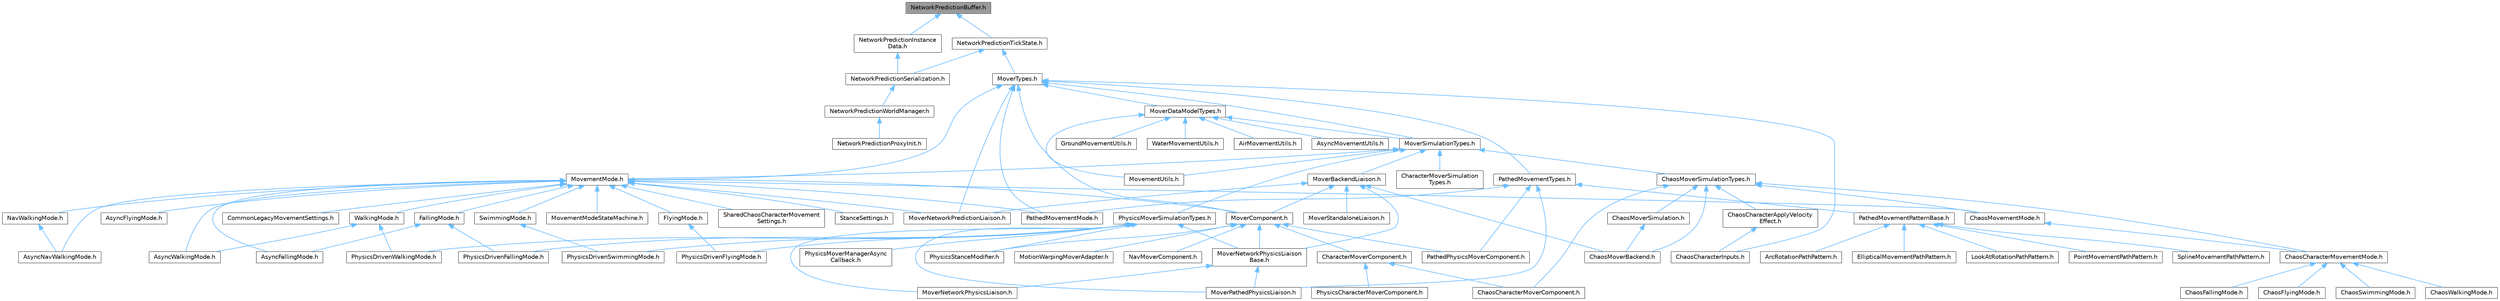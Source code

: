 digraph "NetworkPredictionBuffer.h"
{
 // INTERACTIVE_SVG=YES
 // LATEX_PDF_SIZE
  bgcolor="transparent";
  edge [fontname=Helvetica,fontsize=10,labelfontname=Helvetica,labelfontsize=10];
  node [fontname=Helvetica,fontsize=10,shape=box,height=0.2,width=0.4];
  Node1 [id="Node000001",label="NetworkPredictionBuffer.h",height=0.2,width=0.4,color="gray40", fillcolor="grey60", style="filled", fontcolor="black",tooltip=" "];
  Node1 -> Node2 [id="edge1_Node000001_Node000002",dir="back",color="steelblue1",style="solid",tooltip=" "];
  Node2 [id="Node000002",label="NetworkPredictionInstance\lData.h",height=0.2,width=0.4,color="grey40", fillcolor="white", style="filled",URL="$d5/dac/NetworkPredictionInstanceData_8h.html",tooltip=" "];
  Node2 -> Node3 [id="edge2_Node000002_Node000003",dir="back",color="steelblue1",style="solid",tooltip=" "];
  Node3 [id="Node000003",label="NetworkPredictionSerialization.h",height=0.2,width=0.4,color="grey40", fillcolor="white", style="filled",URL="$d8/db2/NetworkPredictionSerialization_8h.html",tooltip=" "];
  Node3 -> Node4 [id="edge3_Node000003_Node000004",dir="back",color="steelblue1",style="solid",tooltip=" "];
  Node4 [id="Node000004",label="NetworkPredictionWorldManager.h",height=0.2,width=0.4,color="grey40", fillcolor="white", style="filled",URL="$d6/dab/NetworkPredictionWorldManager_8h.html",tooltip=" "];
  Node4 -> Node5 [id="edge4_Node000004_Node000005",dir="back",color="steelblue1",style="solid",tooltip=" "];
  Node5 [id="Node000005",label="NetworkPredictionProxyInit.h",height=0.2,width=0.4,color="grey40", fillcolor="white", style="filled",URL="$da/d98/NetworkPredictionProxyInit_8h.html",tooltip=" "];
  Node1 -> Node6 [id="edge5_Node000001_Node000006",dir="back",color="steelblue1",style="solid",tooltip=" "];
  Node6 [id="Node000006",label="NetworkPredictionTickState.h",height=0.2,width=0.4,color="grey40", fillcolor="white", style="filled",URL="$de/dea/NetworkPredictionTickState_8h.html",tooltip=" "];
  Node6 -> Node7 [id="edge6_Node000006_Node000007",dir="back",color="steelblue1",style="solid",tooltip=" "];
  Node7 [id="Node000007",label="MoverTypes.h",height=0.2,width=0.4,color="grey40", fillcolor="white", style="filled",URL="$dd/d3e/MoverTypes_8h.html",tooltip=" "];
  Node7 -> Node8 [id="edge7_Node000007_Node000008",dir="back",color="steelblue1",style="solid",tooltip=" "];
  Node8 [id="Node000008",label="ChaosCharacterInputs.h",height=0.2,width=0.4,color="grey40", fillcolor="white", style="filled",URL="$de/dde/ChaosCharacterInputs_8h.html",tooltip=" "];
  Node7 -> Node9 [id="edge8_Node000007_Node000009",dir="back",color="steelblue1",style="solid",tooltip=" "];
  Node9 [id="Node000009",label="MovementMode.h",height=0.2,width=0.4,color="grey40", fillcolor="white", style="filled",URL="$d1/de0/MovementMode_8h.html",tooltip=" "];
  Node9 -> Node10 [id="edge9_Node000009_Node000010",dir="back",color="steelblue1",style="solid",tooltip=" "];
  Node10 [id="Node000010",label="AsyncFallingMode.h",height=0.2,width=0.4,color="grey40", fillcolor="white", style="filled",URL="$db/dd0/AsyncFallingMode_8h.html",tooltip=" "];
  Node9 -> Node11 [id="edge10_Node000009_Node000011",dir="back",color="steelblue1",style="solid",tooltip=" "];
  Node11 [id="Node000011",label="AsyncFlyingMode.h",height=0.2,width=0.4,color="grey40", fillcolor="white", style="filled",URL="$d9/d2e/AsyncFlyingMode_8h.html",tooltip=" "];
  Node9 -> Node12 [id="edge11_Node000009_Node000012",dir="back",color="steelblue1",style="solid",tooltip=" "];
  Node12 [id="Node000012",label="AsyncNavWalkingMode.h",height=0.2,width=0.4,color="grey40", fillcolor="white", style="filled",URL="$d2/d88/AsyncNavWalkingMode_8h.html",tooltip=" "];
  Node9 -> Node13 [id="edge12_Node000009_Node000013",dir="back",color="steelblue1",style="solid",tooltip=" "];
  Node13 [id="Node000013",label="AsyncWalkingMode.h",height=0.2,width=0.4,color="grey40", fillcolor="white", style="filled",URL="$de/daa/AsyncWalkingMode_8h.html",tooltip=" "];
  Node9 -> Node14 [id="edge13_Node000009_Node000014",dir="back",color="steelblue1",style="solid",tooltip=" "];
  Node14 [id="Node000014",label="ChaosMovementMode.h",height=0.2,width=0.4,color="grey40", fillcolor="white", style="filled",URL="$d4/dae/ChaosMovementMode_8h.html",tooltip=" "];
  Node14 -> Node15 [id="edge14_Node000014_Node000015",dir="back",color="steelblue1",style="solid",tooltip=" "];
  Node15 [id="Node000015",label="ChaosCharacterMovementMode.h",height=0.2,width=0.4,color="grey40", fillcolor="white", style="filled",URL="$d2/d17/ChaosCharacterMovementMode_8h.html",tooltip=" "];
  Node15 -> Node16 [id="edge15_Node000015_Node000016",dir="back",color="steelblue1",style="solid",tooltip=" "];
  Node16 [id="Node000016",label="ChaosFallingMode.h",height=0.2,width=0.4,color="grey40", fillcolor="white", style="filled",URL="$dd/d96/ChaosFallingMode_8h.html",tooltip=" "];
  Node15 -> Node17 [id="edge16_Node000015_Node000017",dir="back",color="steelblue1",style="solid",tooltip=" "];
  Node17 [id="Node000017",label="ChaosFlyingMode.h",height=0.2,width=0.4,color="grey40", fillcolor="white", style="filled",URL="$db/dc0/ChaosFlyingMode_8h.html",tooltip=" "];
  Node15 -> Node18 [id="edge17_Node000015_Node000018",dir="back",color="steelblue1",style="solid",tooltip=" "];
  Node18 [id="Node000018",label="ChaosSwimmingMode.h",height=0.2,width=0.4,color="grey40", fillcolor="white", style="filled",URL="$da/d25/ChaosSwimmingMode_8h.html",tooltip=" "];
  Node15 -> Node19 [id="edge18_Node000015_Node000019",dir="back",color="steelblue1",style="solid",tooltip=" "];
  Node19 [id="Node000019",label="ChaosWalkingMode.h",height=0.2,width=0.4,color="grey40", fillcolor="white", style="filled",URL="$da/dcd/ChaosWalkingMode_8h.html",tooltip=" "];
  Node9 -> Node20 [id="edge19_Node000009_Node000020",dir="back",color="steelblue1",style="solid",tooltip=" "];
  Node20 [id="Node000020",label="CommonLegacyMovementSettings.h",height=0.2,width=0.4,color="grey40", fillcolor="white", style="filled",URL="$d3/d61/CommonLegacyMovementSettings_8h.html",tooltip=" "];
  Node9 -> Node21 [id="edge20_Node000009_Node000021",dir="back",color="steelblue1",style="solid",tooltip=" "];
  Node21 [id="Node000021",label="FallingMode.h",height=0.2,width=0.4,color="grey40", fillcolor="white", style="filled",URL="$d8/ddd/FallingMode_8h.html",tooltip=" "];
  Node21 -> Node10 [id="edge21_Node000021_Node000010",dir="back",color="steelblue1",style="solid",tooltip=" "];
  Node21 -> Node22 [id="edge22_Node000021_Node000022",dir="back",color="steelblue1",style="solid",tooltip=" "];
  Node22 [id="Node000022",label="PhysicsDrivenFallingMode.h",height=0.2,width=0.4,color="grey40", fillcolor="white", style="filled",URL="$de/d7a/PhysicsDrivenFallingMode_8h.html",tooltip=" "];
  Node9 -> Node23 [id="edge23_Node000009_Node000023",dir="back",color="steelblue1",style="solid",tooltip=" "];
  Node23 [id="Node000023",label="FlyingMode.h",height=0.2,width=0.4,color="grey40", fillcolor="white", style="filled",URL="$d8/def/FlyingMode_8h.html",tooltip=" "];
  Node23 -> Node24 [id="edge24_Node000023_Node000024",dir="back",color="steelblue1",style="solid",tooltip=" "];
  Node24 [id="Node000024",label="PhysicsDrivenFlyingMode.h",height=0.2,width=0.4,color="grey40", fillcolor="white", style="filled",URL="$d4/d63/PhysicsDrivenFlyingMode_8h.html",tooltip=" "];
  Node9 -> Node25 [id="edge25_Node000009_Node000025",dir="back",color="steelblue1",style="solid",tooltip=" "];
  Node25 [id="Node000025",label="MovementModeStateMachine.h",height=0.2,width=0.4,color="grey40", fillcolor="white", style="filled",URL="$d0/d36/MovementModeStateMachine_8h.html",tooltip=" "];
  Node9 -> Node26 [id="edge26_Node000009_Node000026",dir="back",color="steelblue1",style="solid",tooltip=" "];
  Node26 [id="Node000026",label="MoverComponent.h",height=0.2,width=0.4,color="grey40", fillcolor="white", style="filled",URL="$dc/d95/MoverComponent_8h.html",tooltip=" "];
  Node26 -> Node27 [id="edge27_Node000026_Node000027",dir="back",color="steelblue1",style="solid",tooltip=" "];
  Node27 [id="Node000027",label="CharacterMoverComponent.h",height=0.2,width=0.4,color="grey40", fillcolor="white", style="filled",URL="$d2/d92/CharacterMoverComponent_8h.html",tooltip=" "];
  Node27 -> Node28 [id="edge28_Node000027_Node000028",dir="back",color="steelblue1",style="solid",tooltip=" "];
  Node28 [id="Node000028",label="ChaosCharacterMoverComponent.h",height=0.2,width=0.4,color="grey40", fillcolor="white", style="filled",URL="$d5/dd2/ChaosCharacterMoverComponent_8h.html",tooltip=" "];
  Node27 -> Node29 [id="edge29_Node000027_Node000029",dir="back",color="steelblue1",style="solid",tooltip=" "];
  Node29 [id="Node000029",label="PhysicsCharacterMoverComponent.h",height=0.2,width=0.4,color="grey40", fillcolor="white", style="filled",URL="$d6/d99/PhysicsCharacterMoverComponent_8h.html",tooltip=" "];
  Node26 -> Node30 [id="edge30_Node000026_Node000030",dir="back",color="steelblue1",style="solid",tooltip=" "];
  Node30 [id="Node000030",label="MotionWarpingMoverAdapter.h",height=0.2,width=0.4,color="grey40", fillcolor="white", style="filled",URL="$d2/dbb/MotionWarpingMoverAdapter_8h.html",tooltip=" "];
  Node26 -> Node31 [id="edge31_Node000026_Node000031",dir="back",color="steelblue1",style="solid",tooltip=" "];
  Node31 [id="Node000031",label="MoverNetworkPhysicsLiaison\lBase.h",height=0.2,width=0.4,color="grey40", fillcolor="white", style="filled",URL="$d6/d54/MoverNetworkPhysicsLiaisonBase_8h.html",tooltip=" "];
  Node31 -> Node32 [id="edge32_Node000031_Node000032",dir="back",color="steelblue1",style="solid",tooltip=" "];
  Node32 [id="Node000032",label="MoverNetworkPhysicsLiaison.h",height=0.2,width=0.4,color="grey40", fillcolor="white", style="filled",URL="$d7/d6a/MoverNetworkPhysicsLiaison_8h.html",tooltip=" "];
  Node31 -> Node33 [id="edge33_Node000031_Node000033",dir="back",color="steelblue1",style="solid",tooltip=" "];
  Node33 [id="Node000033",label="MoverPathedPhysicsLiaison.h",height=0.2,width=0.4,color="grey40", fillcolor="white", style="filled",URL="$d8/d2d/MoverPathedPhysicsLiaison_8h.html",tooltip=" "];
  Node26 -> Node34 [id="edge34_Node000026_Node000034",dir="back",color="steelblue1",style="solid",tooltip=" "];
  Node34 [id="Node000034",label="NavMoverComponent.h",height=0.2,width=0.4,color="grey40", fillcolor="white", style="filled",URL="$df/dbc/NavMoverComponent_8h.html",tooltip=" "];
  Node26 -> Node35 [id="edge35_Node000026_Node000035",dir="back",color="steelblue1",style="solid",tooltip=" "];
  Node35 [id="Node000035",label="PathedPhysicsMoverComponent.h",height=0.2,width=0.4,color="grey40", fillcolor="white", style="filled",URL="$d2/dea/PathedPhysicsMoverComponent_8h.html",tooltip=" "];
  Node26 -> Node36 [id="edge36_Node000026_Node000036",dir="back",color="steelblue1",style="solid",tooltip=" "];
  Node36 [id="Node000036",label="PhysicsStanceModifier.h",height=0.2,width=0.4,color="grey40", fillcolor="white", style="filled",URL="$dc/d04/PhysicsStanceModifier_8h.html",tooltip=" "];
  Node9 -> Node37 [id="edge37_Node000009_Node000037",dir="back",color="steelblue1",style="solid",tooltip=" "];
  Node37 [id="Node000037",label="MoverNetworkPredictionLiaison.h",height=0.2,width=0.4,color="grey40", fillcolor="white", style="filled",URL="$d3/da4/MoverNetworkPredictionLiaison_8h.html",tooltip=" "];
  Node9 -> Node38 [id="edge38_Node000009_Node000038",dir="back",color="steelblue1",style="solid",tooltip=" "];
  Node38 [id="Node000038",label="NavWalkingMode.h",height=0.2,width=0.4,color="grey40", fillcolor="white", style="filled",URL="$d3/d7f/NavWalkingMode_8h.html",tooltip=" "];
  Node38 -> Node12 [id="edge39_Node000038_Node000012",dir="back",color="steelblue1",style="solid",tooltip=" "];
  Node9 -> Node39 [id="edge40_Node000009_Node000039",dir="back",color="steelblue1",style="solid",tooltip=" "];
  Node39 [id="Node000039",label="PathedMovementMode.h",height=0.2,width=0.4,color="grey40", fillcolor="white", style="filled",URL="$d7/de0/PathedMovementMode_8h.html",tooltip=" "];
  Node9 -> Node40 [id="edge41_Node000009_Node000040",dir="back",color="steelblue1",style="solid",tooltip=" "];
  Node40 [id="Node000040",label="SharedChaosCharacterMovement\lSettings.h",height=0.2,width=0.4,color="grey40", fillcolor="white", style="filled",URL="$dc/d61/SharedChaosCharacterMovementSettings_8h.html",tooltip=" "];
  Node9 -> Node41 [id="edge42_Node000009_Node000041",dir="back",color="steelblue1",style="solid",tooltip=" "];
  Node41 [id="Node000041",label="StanceSettings.h",height=0.2,width=0.4,color="grey40", fillcolor="white", style="filled",URL="$d4/dcf/StanceSettings_8h.html",tooltip=" "];
  Node9 -> Node42 [id="edge43_Node000009_Node000042",dir="back",color="steelblue1",style="solid",tooltip=" "];
  Node42 [id="Node000042",label="SwimmingMode.h",height=0.2,width=0.4,color="grey40", fillcolor="white", style="filled",URL="$de/d41/SwimmingMode_8h.html",tooltip=" "];
  Node42 -> Node43 [id="edge44_Node000042_Node000043",dir="back",color="steelblue1",style="solid",tooltip=" "];
  Node43 [id="Node000043",label="PhysicsDrivenSwimmingMode.h",height=0.2,width=0.4,color="grey40", fillcolor="white", style="filled",URL="$d2/d15/PhysicsDrivenSwimmingMode_8h.html",tooltip=" "];
  Node9 -> Node44 [id="edge45_Node000009_Node000044",dir="back",color="steelblue1",style="solid",tooltip=" "];
  Node44 [id="Node000044",label="WalkingMode.h",height=0.2,width=0.4,color="grey40", fillcolor="white", style="filled",URL="$d0/d91/WalkingMode_8h.html",tooltip=" "];
  Node44 -> Node13 [id="edge46_Node000044_Node000013",dir="back",color="steelblue1",style="solid",tooltip=" "];
  Node44 -> Node45 [id="edge47_Node000044_Node000045",dir="back",color="steelblue1",style="solid",tooltip=" "];
  Node45 [id="Node000045",label="PhysicsDrivenWalkingMode.h",height=0.2,width=0.4,color="grey40", fillcolor="white", style="filled",URL="$d8/d69/PhysicsDrivenWalkingMode_8h.html",tooltip=" "];
  Node7 -> Node26 [id="edge48_Node000007_Node000026",dir="back",color="steelblue1",style="solid",tooltip=" "];
  Node7 -> Node46 [id="edge49_Node000007_Node000046",dir="back",color="steelblue1",style="solid",tooltip=" "];
  Node46 [id="Node000046",label="MoverDataModelTypes.h",height=0.2,width=0.4,color="grey40", fillcolor="white", style="filled",URL="$d7/d8d/MoverDataModelTypes_8h.html",tooltip=" "];
  Node46 -> Node47 [id="edge50_Node000046_Node000047",dir="back",color="steelblue1",style="solid",tooltip=" "];
  Node47 [id="Node000047",label="AirMovementUtils.h",height=0.2,width=0.4,color="grey40", fillcolor="white", style="filled",URL="$df/d55/AirMovementUtils_8h.html",tooltip=" "];
  Node46 -> Node48 [id="edge51_Node000046_Node000048",dir="back",color="steelblue1",style="solid",tooltip=" "];
  Node48 [id="Node000048",label="AsyncMovementUtils.h",height=0.2,width=0.4,color="grey40", fillcolor="white", style="filled",URL="$d4/d3a/AsyncMovementUtils_8h.html",tooltip=" "];
  Node46 -> Node49 [id="edge52_Node000046_Node000049",dir="back",color="steelblue1",style="solid",tooltip=" "];
  Node49 [id="Node000049",label="GroundMovementUtils.h",height=0.2,width=0.4,color="grey40", fillcolor="white", style="filled",URL="$dd/d20/GroundMovementUtils_8h.html",tooltip=" "];
  Node46 -> Node50 [id="edge53_Node000046_Node000050",dir="back",color="steelblue1",style="solid",tooltip=" "];
  Node50 [id="Node000050",label="MovementUtils.h",height=0.2,width=0.4,color="grey40", fillcolor="white", style="filled",URL="$d0/d54/MovementUtils_8h.html",tooltip=" "];
  Node46 -> Node51 [id="edge54_Node000046_Node000051",dir="back",color="steelblue1",style="solid",tooltip=" "];
  Node51 [id="Node000051",label="MoverSimulationTypes.h",height=0.2,width=0.4,color="grey40", fillcolor="white", style="filled",URL="$db/d92/MoverSimulationTypes_8h.html",tooltip=" "];
  Node51 -> Node52 [id="edge55_Node000051_Node000052",dir="back",color="steelblue1",style="solid",tooltip=" "];
  Node52 [id="Node000052",label="ChaosMoverSimulationTypes.h",height=0.2,width=0.4,color="grey40", fillcolor="white", style="filled",URL="$d5/de5/ChaosMoverSimulationTypes_8h.html",tooltip=" "];
  Node52 -> Node53 [id="edge56_Node000052_Node000053",dir="back",color="steelblue1",style="solid",tooltip=" "];
  Node53 [id="Node000053",label="ChaosCharacterApplyVelocity\lEffect.h",height=0.2,width=0.4,color="grey40", fillcolor="white", style="filled",URL="$d9/db6/ChaosCharacterApplyVelocityEffect_8h.html",tooltip=" "];
  Node53 -> Node8 [id="edge57_Node000053_Node000008",dir="back",color="steelblue1",style="solid",tooltip=" "];
  Node52 -> Node15 [id="edge58_Node000052_Node000015",dir="back",color="steelblue1",style="solid",tooltip=" "];
  Node52 -> Node28 [id="edge59_Node000052_Node000028",dir="back",color="steelblue1",style="solid",tooltip=" "];
  Node52 -> Node14 [id="edge60_Node000052_Node000014",dir="back",color="steelblue1",style="solid",tooltip=" "];
  Node52 -> Node54 [id="edge61_Node000052_Node000054",dir="back",color="steelblue1",style="solid",tooltip=" "];
  Node54 [id="Node000054",label="ChaosMoverBackend.h",height=0.2,width=0.4,color="grey40", fillcolor="white", style="filled",URL="$de/d0f/ChaosMoverBackend_8h.html",tooltip=" "];
  Node52 -> Node55 [id="edge62_Node000052_Node000055",dir="back",color="steelblue1",style="solid",tooltip=" "];
  Node55 [id="Node000055",label="ChaosMoverSimulation.h",height=0.2,width=0.4,color="grey40", fillcolor="white", style="filled",URL="$d4/d18/ChaosMoverSimulation_8h.html",tooltip=" "];
  Node55 -> Node54 [id="edge63_Node000055_Node000054",dir="back",color="steelblue1",style="solid",tooltip=" "];
  Node51 -> Node56 [id="edge64_Node000051_Node000056",dir="back",color="steelblue1",style="solid",tooltip=" "];
  Node56 [id="Node000056",label="CharacterMoverSimulation\lTypes.h",height=0.2,width=0.4,color="grey40", fillcolor="white", style="filled",URL="$df/dcc/CharacterMoverSimulationTypes_8h.html",tooltip=" "];
  Node51 -> Node9 [id="edge65_Node000051_Node000009",dir="back",color="steelblue1",style="solid",tooltip=" "];
  Node51 -> Node50 [id="edge66_Node000051_Node000050",dir="back",color="steelblue1",style="solid",tooltip=" "];
  Node51 -> Node57 [id="edge67_Node000051_Node000057",dir="back",color="steelblue1",style="solid",tooltip=" "];
  Node57 [id="Node000057",label="MoverBackendLiaison.h",height=0.2,width=0.4,color="grey40", fillcolor="white", style="filled",URL="$dc/dce/MoverBackendLiaison_8h.html",tooltip=" "];
  Node57 -> Node54 [id="edge68_Node000057_Node000054",dir="back",color="steelblue1",style="solid",tooltip=" "];
  Node57 -> Node26 [id="edge69_Node000057_Node000026",dir="back",color="steelblue1",style="solid",tooltip=" "];
  Node57 -> Node31 [id="edge70_Node000057_Node000031",dir="back",color="steelblue1",style="solid",tooltip=" "];
  Node57 -> Node37 [id="edge71_Node000057_Node000037",dir="back",color="steelblue1",style="solid",tooltip=" "];
  Node57 -> Node58 [id="edge72_Node000057_Node000058",dir="back",color="steelblue1",style="solid",tooltip=" "];
  Node58 [id="Node000058",label="MoverStandaloneLiaison.h",height=0.2,width=0.4,color="grey40", fillcolor="white", style="filled",URL="$dd/d84/MoverStandaloneLiaison_8h.html",tooltip=" "];
  Node51 -> Node59 [id="edge73_Node000051_Node000059",dir="back",color="steelblue1",style="solid",tooltip=" "];
  Node59 [id="Node000059",label="PhysicsMoverSimulationTypes.h",height=0.2,width=0.4,color="grey40", fillcolor="white", style="filled",URL="$d1/d2f/PhysicsMoverSimulationTypes_8h.html",tooltip=" "];
  Node59 -> Node32 [id="edge74_Node000059_Node000032",dir="back",color="steelblue1",style="solid",tooltip=" "];
  Node59 -> Node31 [id="edge75_Node000059_Node000031",dir="back",color="steelblue1",style="solid",tooltip=" "];
  Node59 -> Node33 [id="edge76_Node000059_Node000033",dir="back",color="steelblue1",style="solid",tooltip=" "];
  Node59 -> Node22 [id="edge77_Node000059_Node000022",dir="back",color="steelblue1",style="solid",tooltip=" "];
  Node59 -> Node24 [id="edge78_Node000059_Node000024",dir="back",color="steelblue1",style="solid",tooltip=" "];
  Node59 -> Node43 [id="edge79_Node000059_Node000043",dir="back",color="steelblue1",style="solid",tooltip=" "];
  Node59 -> Node45 [id="edge80_Node000059_Node000045",dir="back",color="steelblue1",style="solid",tooltip=" "];
  Node59 -> Node60 [id="edge81_Node000059_Node000060",dir="back",color="steelblue1",style="solid",tooltip=" "];
  Node60 [id="Node000060",label="PhysicsMoverManagerAsync\lCallback.h",height=0.2,width=0.4,color="grey40", fillcolor="white", style="filled",URL="$d6/d7c/PhysicsMoverManagerAsyncCallback_8h.html",tooltip=" "];
  Node59 -> Node36 [id="edge82_Node000059_Node000036",dir="back",color="steelblue1",style="solid",tooltip=" "];
  Node46 -> Node61 [id="edge83_Node000046_Node000061",dir="back",color="steelblue1",style="solid",tooltip=" "];
  Node61 [id="Node000061",label="WaterMovementUtils.h",height=0.2,width=0.4,color="grey40", fillcolor="white", style="filled",URL="$d7/da1/WaterMovementUtils_8h.html",tooltip=" "];
  Node7 -> Node37 [id="edge84_Node000007_Node000037",dir="back",color="steelblue1",style="solid",tooltip=" "];
  Node7 -> Node51 [id="edge85_Node000007_Node000051",dir="back",color="steelblue1",style="solid",tooltip=" "];
  Node7 -> Node39 [id="edge86_Node000007_Node000039",dir="back",color="steelblue1",style="solid",tooltip=" "];
  Node7 -> Node62 [id="edge87_Node000007_Node000062",dir="back",color="steelblue1",style="solid",tooltip=" "];
  Node62 [id="Node000062",label="PathedMovementTypes.h",height=0.2,width=0.4,color="grey40", fillcolor="white", style="filled",URL="$d2/d5f/PathedMovementTypes_8h.html",tooltip=" "];
  Node62 -> Node33 [id="edge88_Node000062_Node000033",dir="back",color="steelblue1",style="solid",tooltip=" "];
  Node62 -> Node39 [id="edge89_Node000062_Node000039",dir="back",color="steelblue1",style="solid",tooltip=" "];
  Node62 -> Node63 [id="edge90_Node000062_Node000063",dir="back",color="steelblue1",style="solid",tooltip=" "];
  Node63 [id="Node000063",label="PathedMovementPatternBase.h",height=0.2,width=0.4,color="grey40", fillcolor="white", style="filled",URL="$dc/dcf/PathedMovementPatternBase_8h.html",tooltip=" "];
  Node63 -> Node64 [id="edge91_Node000063_Node000064",dir="back",color="steelblue1",style="solid",tooltip=" "];
  Node64 [id="Node000064",label="ArcRotationPathPattern.h",height=0.2,width=0.4,color="grey40", fillcolor="white", style="filled",URL="$d2/d3d/ArcRotationPathPattern_8h.html",tooltip=" "];
  Node63 -> Node65 [id="edge92_Node000063_Node000065",dir="back",color="steelblue1",style="solid",tooltip=" "];
  Node65 [id="Node000065",label="EllipticalMovementPathPattern.h",height=0.2,width=0.4,color="grey40", fillcolor="white", style="filled",URL="$d7/d2f/EllipticalMovementPathPattern_8h.html",tooltip=" "];
  Node63 -> Node66 [id="edge93_Node000063_Node000066",dir="back",color="steelblue1",style="solid",tooltip=" "];
  Node66 [id="Node000066",label="LookAtRotationPathPattern.h",height=0.2,width=0.4,color="grey40", fillcolor="white", style="filled",URL="$df/dd9/LookAtRotationPathPattern_8h.html",tooltip=" "];
  Node63 -> Node67 [id="edge94_Node000063_Node000067",dir="back",color="steelblue1",style="solid",tooltip=" "];
  Node67 [id="Node000067",label="PointMovementPathPattern.h",height=0.2,width=0.4,color="grey40", fillcolor="white", style="filled",URL="$dd/dd6/PointMovementPathPattern_8h.html",tooltip=" "];
  Node63 -> Node68 [id="edge95_Node000063_Node000068",dir="back",color="steelblue1",style="solid",tooltip=" "];
  Node68 [id="Node000068",label="SplineMovementPathPattern.h",height=0.2,width=0.4,color="grey40", fillcolor="white", style="filled",URL="$d7/d60/SplineMovementPathPattern_8h.html",tooltip=" "];
  Node62 -> Node35 [id="edge96_Node000062_Node000035",dir="back",color="steelblue1",style="solid",tooltip=" "];
  Node6 -> Node3 [id="edge97_Node000006_Node000003",dir="back",color="steelblue1",style="solid",tooltip=" "];
}
